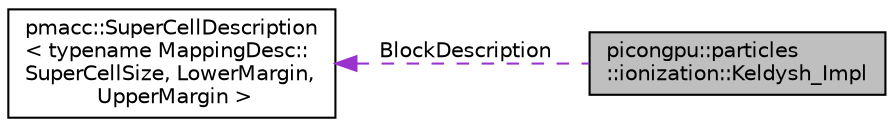 digraph "picongpu::particles::ionization::Keldysh_Impl"
{
 // LATEX_PDF_SIZE
  edge [fontname="Helvetica",fontsize="10",labelfontname="Helvetica",labelfontsize="10"];
  node [fontname="Helvetica",fontsize="10",shape=record];
  rankdir="LR";
  Node1 [label="picongpu::particles\l::ionization::Keldysh_Impl",height=0.2,width=0.4,color="black", fillcolor="grey75", style="filled", fontcolor="black",tooltip="Keldysh model."];
  Node2 -> Node1 [dir="back",color="darkorchid3",fontsize="10",style="dashed",label=" BlockDescription" ,fontname="Helvetica"];
  Node2 [label="pmacc::SuperCellDescription\l\< typename MappingDesc::\lSuperCellSize, LowerMargin,\l UpperMargin \>",height=0.2,width=0.4,color="black", fillcolor="white", style="filled",URL="$structpmacc_1_1_super_cell_description.html",tooltip=" "];
}
